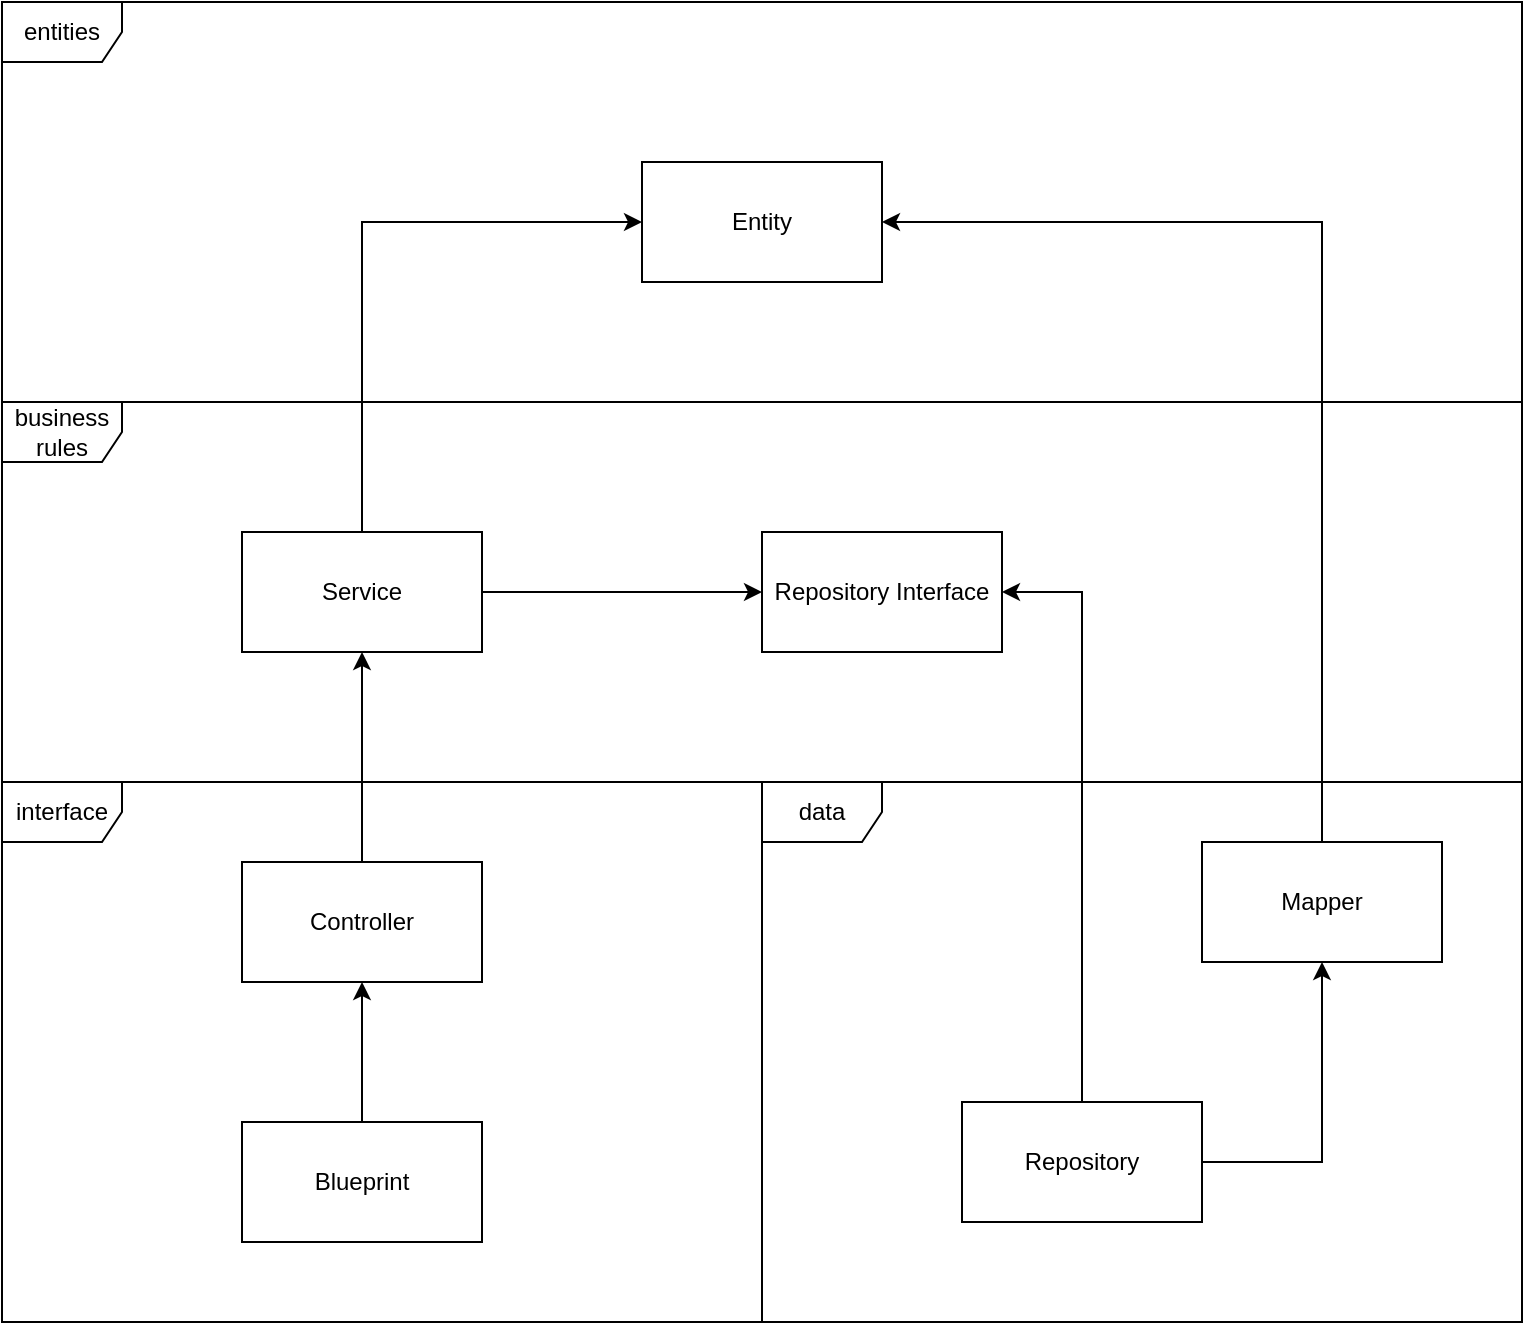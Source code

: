 <mxfile version="21.7.4" type="github" pages="2">
  <diagram name="Сторінка-1" id="NDxOY0ueVOtZTgo4tWgs">
    <mxGraphModel dx="1434" dy="1919" grid="1" gridSize="10" guides="1" tooltips="1" connect="1" arrows="1" fold="1" page="1" pageScale="1" pageWidth="827" pageHeight="1169" math="0" shadow="0">
      <root>
        <mxCell id="0" />
        <mxCell id="1" parent="0" />
        <mxCell id="_3HRazdrgvrRLZE66TTk-2" value="Entity" style="rounded=0;whiteSpace=wrap;html=1;" parent="1" vertex="1">
          <mxGeometry x="340" y="20" width="120" height="60" as="geometry" />
        </mxCell>
        <mxCell id="_3HRazdrgvrRLZE66TTk-10" style="edgeStyle=orthogonalEdgeStyle;rounded=0;orthogonalLoop=1;jettySize=auto;html=1;exitX=0.5;exitY=0;exitDx=0;exitDy=0;entryX=0;entryY=0.5;entryDx=0;entryDy=0;" parent="1" source="_3HRazdrgvrRLZE66TTk-3" target="_3HRazdrgvrRLZE66TTk-2" edge="1">
          <mxGeometry relative="1" as="geometry" />
        </mxCell>
        <mxCell id="_3HRazdrgvrRLZE66TTk-13" style="edgeStyle=orthogonalEdgeStyle;rounded=0;orthogonalLoop=1;jettySize=auto;html=1;exitX=1;exitY=0.5;exitDx=0;exitDy=0;entryX=0;entryY=0.5;entryDx=0;entryDy=0;" parent="1" source="_3HRazdrgvrRLZE66TTk-3" target="_3HRazdrgvrRLZE66TTk-5" edge="1">
          <mxGeometry relative="1" as="geometry" />
        </mxCell>
        <mxCell id="_3HRazdrgvrRLZE66TTk-3" value="Service" style="rounded=0;whiteSpace=wrap;html=1;" parent="1" vertex="1">
          <mxGeometry x="140" y="205" width="120" height="60" as="geometry" />
        </mxCell>
        <mxCell id="_3HRazdrgvrRLZE66TTk-14" style="edgeStyle=orthogonalEdgeStyle;rounded=0;orthogonalLoop=1;jettySize=auto;html=1;exitX=0.5;exitY=0;exitDx=0;exitDy=0;entryX=1;entryY=0.5;entryDx=0;entryDy=0;" parent="1" source="_3HRazdrgvrRLZE66TTk-4" target="_3HRazdrgvrRLZE66TTk-5" edge="1">
          <mxGeometry relative="1" as="geometry" />
        </mxCell>
        <mxCell id="_3HRazdrgvrRLZE66TTk-17" value="" style="edgeStyle=orthogonalEdgeStyle;rounded=0;orthogonalLoop=1;jettySize=auto;html=1;exitX=1;exitY=0.5;exitDx=0;exitDy=0;" parent="1" source="_3HRazdrgvrRLZE66TTk-4" target="_3HRazdrgvrRLZE66TTk-16" edge="1">
          <mxGeometry relative="1" as="geometry" />
        </mxCell>
        <mxCell id="_3HRazdrgvrRLZE66TTk-4" value="Repository" style="rounded=0;whiteSpace=wrap;html=1;" parent="1" vertex="1">
          <mxGeometry x="500" y="490" width="120" height="60" as="geometry" />
        </mxCell>
        <mxCell id="_3HRazdrgvrRLZE66TTk-5" value="Repository Interface" style="rounded=0;whiteSpace=wrap;html=1;" parent="1" vertex="1">
          <mxGeometry x="400" y="205" width="120" height="60" as="geometry" />
        </mxCell>
        <mxCell id="_3HRazdrgvrRLZE66TTk-18" style="edgeStyle=orthogonalEdgeStyle;rounded=0;orthogonalLoop=1;jettySize=auto;html=1;exitX=0.5;exitY=0;exitDx=0;exitDy=0;entryX=1;entryY=0.5;entryDx=0;entryDy=0;" parent="1" source="_3HRazdrgvrRLZE66TTk-16" target="_3HRazdrgvrRLZE66TTk-2" edge="1">
          <mxGeometry relative="1" as="geometry" />
        </mxCell>
        <mxCell id="_3HRazdrgvrRLZE66TTk-16" value="Mapper" style="rounded=0;whiteSpace=wrap;html=1;" parent="1" vertex="1">
          <mxGeometry x="620" y="360" width="120" height="60" as="geometry" />
        </mxCell>
        <mxCell id="_3HRazdrgvrRLZE66TTk-20" style="edgeStyle=orthogonalEdgeStyle;rounded=0;orthogonalLoop=1;jettySize=auto;html=1;exitX=0.5;exitY=0;exitDx=0;exitDy=0;entryX=0.5;entryY=1;entryDx=0;entryDy=0;" parent="1" source="_3HRazdrgvrRLZE66TTk-19" target="_3HRazdrgvrRLZE66TTk-3" edge="1">
          <mxGeometry relative="1" as="geometry" />
        </mxCell>
        <mxCell id="_3HRazdrgvrRLZE66TTk-19" value="Controller" style="rounded=0;whiteSpace=wrap;html=1;" parent="1" vertex="1">
          <mxGeometry x="140" y="370" width="120" height="60" as="geometry" />
        </mxCell>
        <mxCell id="_3HRazdrgvrRLZE66TTk-22" style="edgeStyle=orthogonalEdgeStyle;rounded=0;orthogonalLoop=1;jettySize=auto;html=1;exitX=0.5;exitY=0;exitDx=0;exitDy=0;entryX=0.5;entryY=1;entryDx=0;entryDy=0;" parent="1" source="_3HRazdrgvrRLZE66TTk-21" target="_3HRazdrgvrRLZE66TTk-19" edge="1">
          <mxGeometry relative="1" as="geometry" />
        </mxCell>
        <mxCell id="_3HRazdrgvrRLZE66TTk-21" value="Blueprint" style="rounded=0;whiteSpace=wrap;html=1;" parent="1" vertex="1">
          <mxGeometry x="140" y="500" width="120" height="60" as="geometry" />
        </mxCell>
        <mxCell id="_3HRazdrgvrRLZE66TTk-25" value="business rules" style="shape=umlFrame;whiteSpace=wrap;html=1;pointerEvents=0;" parent="1" vertex="1">
          <mxGeometry x="20" y="140" width="760" height="190" as="geometry" />
        </mxCell>
        <mxCell id="_3HRazdrgvrRLZE66TTk-26" value="interface" style="shape=umlFrame;whiteSpace=wrap;html=1;pointerEvents=0;" parent="1" vertex="1">
          <mxGeometry x="20" y="330" width="380" height="270" as="geometry" />
        </mxCell>
        <mxCell id="_3HRazdrgvrRLZE66TTk-27" value="data" style="shape=umlFrame;whiteSpace=wrap;html=1;pointerEvents=0;" parent="1" vertex="1">
          <mxGeometry x="400" y="330" width="380" height="270" as="geometry" />
        </mxCell>
        <mxCell id="_3HRazdrgvrRLZE66TTk-28" value="entities" style="shape=umlFrame;whiteSpace=wrap;html=1;pointerEvents=0;" parent="1" vertex="1">
          <mxGeometry x="20" y="-60" width="760" height="200" as="geometry" />
        </mxCell>
      </root>
    </mxGraphModel>
  </diagram>
  <diagram id="BozTBNTYh8-ka3E34iMr" name="Сторінка-2">
    <mxGraphModel dx="1434" dy="750" grid="1" gridSize="10" guides="1" tooltips="1" connect="1" arrows="1" fold="1" page="1" pageScale="1" pageWidth="827" pageHeight="1169" math="0" shadow="0">
      <root>
        <mxCell id="0" />
        <mxCell id="1" parent="0" />
        <mxCell id="bmzA60KoBxjUI1Fvl21p-10" value="View" style="swimlane;whiteSpace=wrap;html=1;" vertex="1" parent="1">
          <mxGeometry x="40" y="50" width="200" height="370" as="geometry" />
        </mxCell>
        <mxCell id="bmzA60KoBxjUI1Fvl21p-9" value="View" style="rounded=0;whiteSpace=wrap;html=1;" vertex="1" parent="bmzA60KoBxjUI1Fvl21p-10">
          <mxGeometry x="40" y="53" width="120" height="60" as="geometry" />
        </mxCell>
        <mxCell id="bmzA60KoBxjUI1Fvl21p-15" style="edgeStyle=orthogonalEdgeStyle;rounded=0;orthogonalLoop=1;jettySize=auto;html=1;exitX=0.5;exitY=0;exitDx=0;exitDy=0;entryX=0.5;entryY=1;entryDx=0;entryDy=0;" edge="1" parent="bmzA60KoBxjUI1Fvl21p-10" source="bmzA60KoBxjUI1Fvl21p-11" target="bmzA60KoBxjUI1Fvl21p-9">
          <mxGeometry relative="1" as="geometry" />
        </mxCell>
        <mxCell id="bmzA60KoBxjUI1Fvl21p-11" value="WebView" style="rounded=0;whiteSpace=wrap;html=1;" vertex="1" parent="bmzA60KoBxjUI1Fvl21p-10">
          <mxGeometry x="40" y="160" width="120" height="60" as="geometry" />
        </mxCell>
        <mxCell id="bmzA60KoBxjUI1Fvl21p-14" style="edgeStyle=orthogonalEdgeStyle;rounded=0;orthogonalLoop=1;jettySize=auto;html=1;exitX=0.5;exitY=0;exitDx=0;exitDy=0;entryX=0.5;entryY=1;entryDx=0;entryDy=0;" edge="1" parent="bmzA60KoBxjUI1Fvl21p-10" source="bmzA60KoBxjUI1Fvl21p-12" target="bmzA60KoBxjUI1Fvl21p-11">
          <mxGeometry relative="1" as="geometry" />
        </mxCell>
        <mxCell id="bmzA60KoBxjUI1Fvl21p-12" value="PageView" style="rounded=0;whiteSpace=wrap;html=1;" vertex="1" parent="bmzA60KoBxjUI1Fvl21p-10">
          <mxGeometry x="40" y="270" width="120" height="60" as="geometry" />
        </mxCell>
      </root>
    </mxGraphModel>
  </diagram>
</mxfile>

